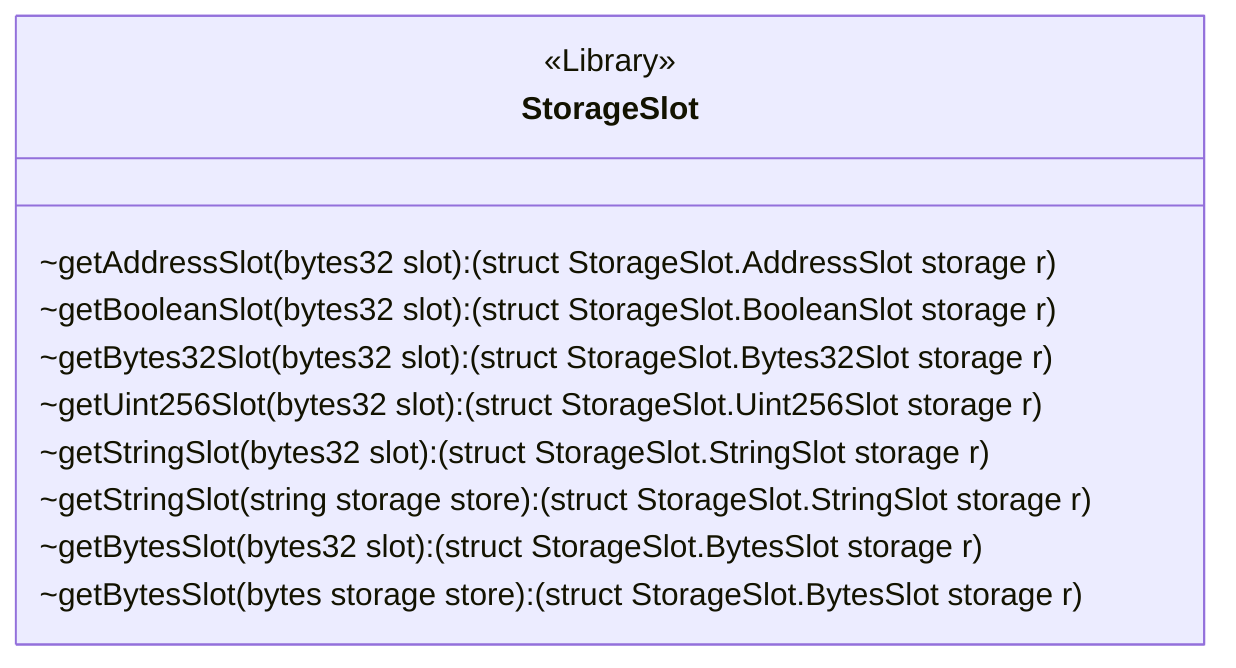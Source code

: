 classDiagram
  %% 1245:2685:0
  class StorageSlot {
    <<Library>>
    ~getAddressSlot(bytes32 slot): (struct StorageSlot.AddressSlot storage r)
    ~getBooleanSlot(bytes32 slot): (struct StorageSlot.BooleanSlot storage r)
    ~getBytes32Slot(bytes32 slot): (struct StorageSlot.Bytes32Slot storage r)
    ~getUint256Slot(bytes32 slot): (struct StorageSlot.Uint256Slot storage r)
    ~getStringSlot(bytes32 slot): (struct StorageSlot.StringSlot storage r)
    ~getStringSlot(string storage store): (struct StorageSlot.StringSlot storage r)
    ~getBytesSlot(bytes32 slot): (struct StorageSlot.BytesSlot storage r)
    ~getBytesSlot(bytes storage store): (struct StorageSlot.BytesSlot storage r)
  }